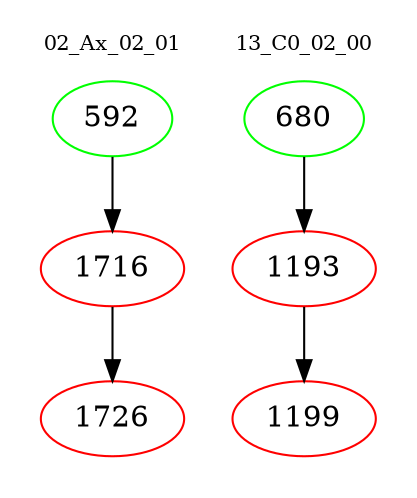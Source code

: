 digraph{
subgraph cluster_0 {
color = white
label = "02_Ax_02_01";
fontsize=10;
T0_592 [label="592", color="green"]
T0_592 -> T0_1716 [color="black"]
T0_1716 [label="1716", color="red"]
T0_1716 -> T0_1726 [color="black"]
T0_1726 [label="1726", color="red"]
}
subgraph cluster_1 {
color = white
label = "13_C0_02_00";
fontsize=10;
T1_680 [label="680", color="green"]
T1_680 -> T1_1193 [color="black"]
T1_1193 [label="1193", color="red"]
T1_1193 -> T1_1199 [color="black"]
T1_1199 [label="1199", color="red"]
}
}
